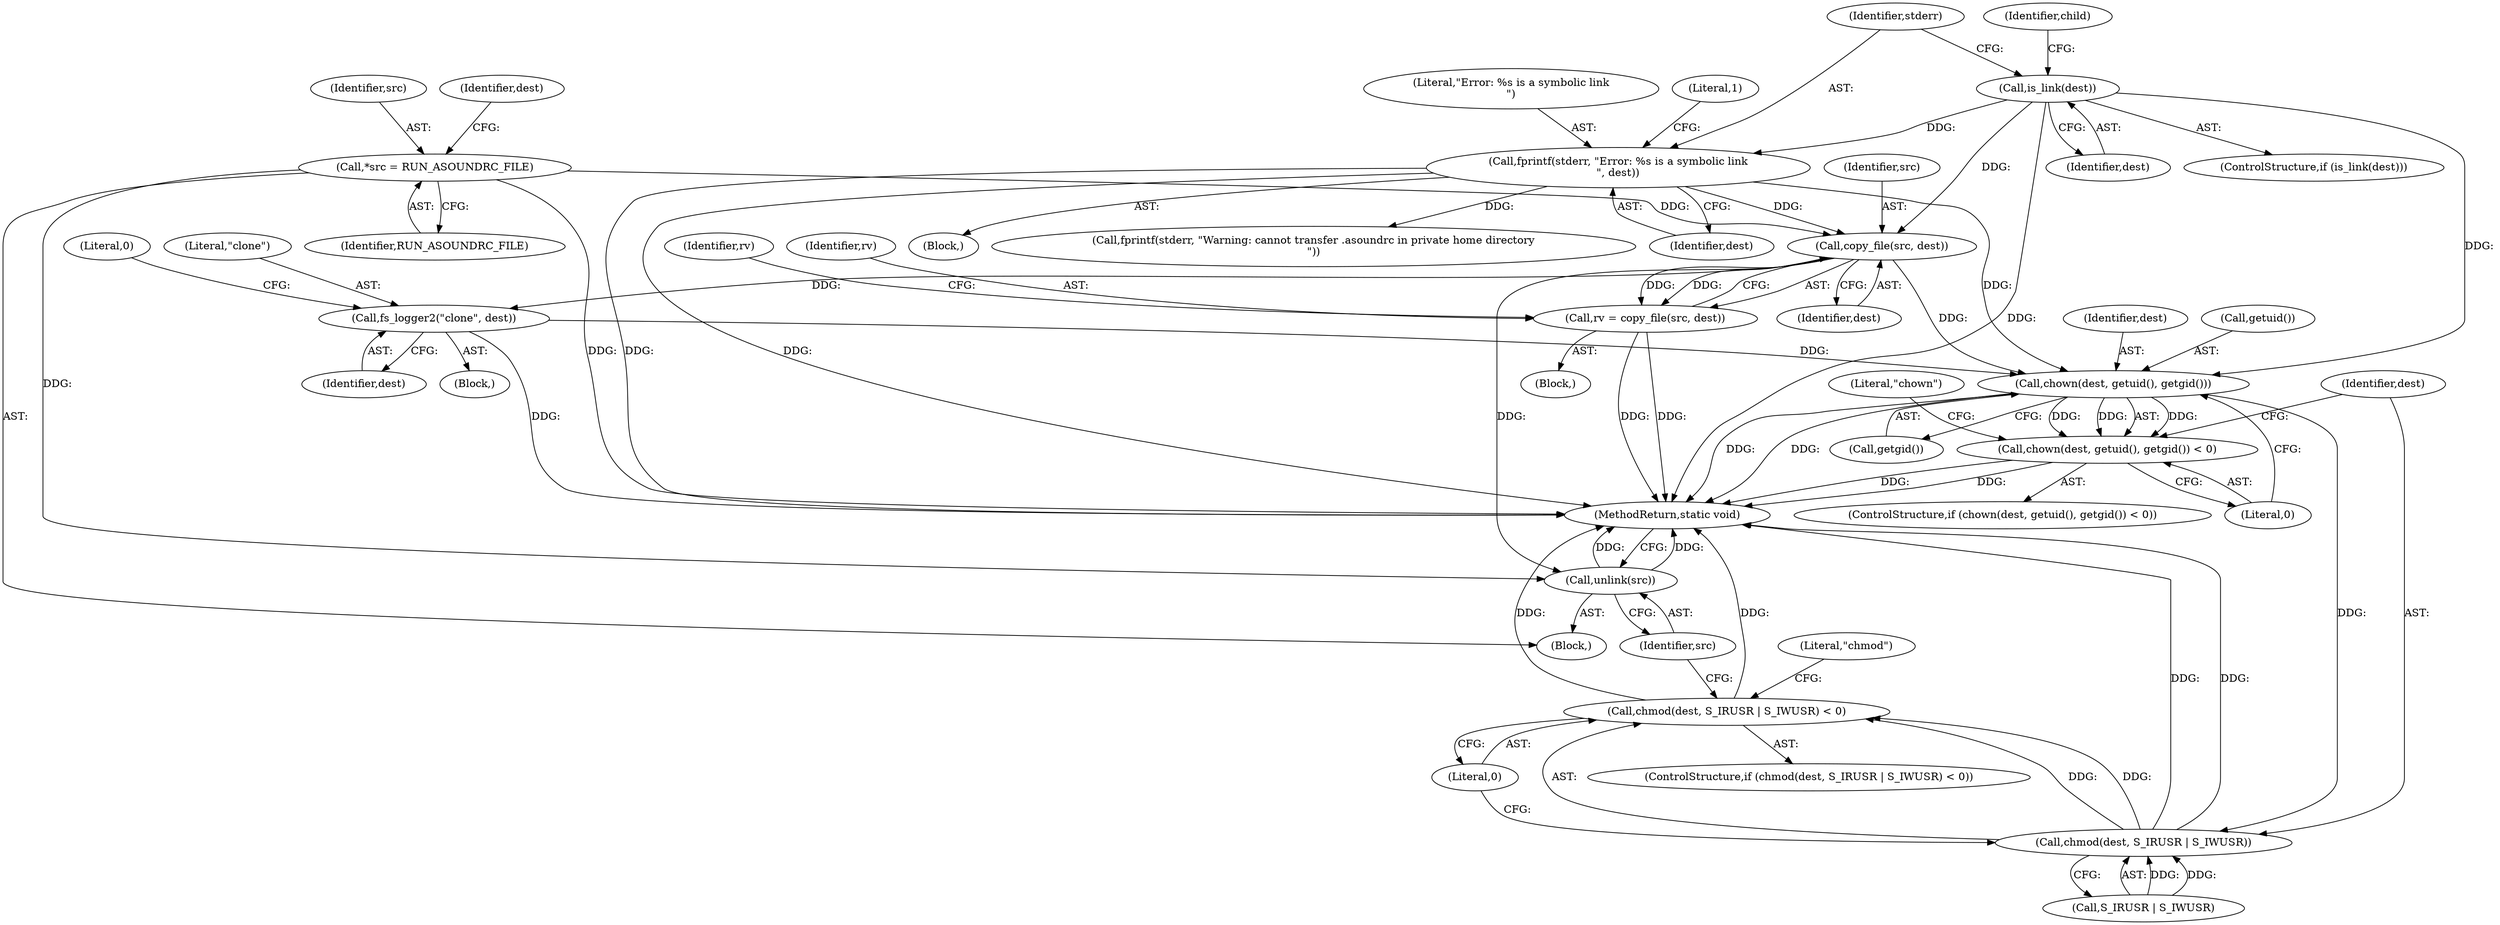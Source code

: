 digraph "0_firejail_903fd8a0789ca3cc3c21d84cd0282481515592ef@API" {
"1000151" [label="(Call,copy_file(src, dest))"];
"1000104" [label="(Call,*src = RUN_ASOUNDRC_FILE)"];
"1000122" [label="(Call,is_link(dest))"];
"1000125" [label="(Call,fprintf(stderr, \"Error: %s is a symbolic link\n\", dest))"];
"1000149" [label="(Call,rv = copy_file(src, dest))"];
"1000161" [label="(Call,fs_logger2(\"clone\", dest))"];
"1000172" [label="(Call,chown(dest, getuid(), getgid()))"];
"1000171" [label="(Call,chown(dest, getuid(), getgid()) < 0)"];
"1000181" [label="(Call,chmod(dest, S_IRUSR | S_IWUSR))"];
"1000180" [label="(Call,chmod(dest, S_IRUSR | S_IWUSR) < 0)"];
"1000189" [label="(Call,unlink(src))"];
"1000133" [label="(Identifier,child)"];
"1000173" [label="(Identifier,dest)"];
"1000190" [label="(Identifier,src)"];
"1000161" [label="(Call,fs_logger2(\"clone\", dest))"];
"1000124" [label="(Block,)"];
"1000156" [label="(Call,fprintf(stderr, \"Warning: cannot transfer .asoundrc in private home directory\n\"))"];
"1000128" [label="(Identifier,dest)"];
"1000150" [label="(Identifier,rv)"];
"1000186" [label="(Literal,0)"];
"1000123" [label="(Identifier,dest)"];
"1000152" [label="(Identifier,src)"];
"1000125" [label="(Call,fprintf(stderr, \"Error: %s is a symbolic link\n\", dest))"];
"1000155" [label="(Identifier,rv)"];
"1000182" [label="(Identifier,dest)"];
"1000174" [label="(Call,getuid())"];
"1000191" [label="(MethodReturn,static void)"];
"1000105" [label="(Identifier,src)"];
"1000162" [label="(Literal,\"clone\")"];
"1000145" [label="(Block,)"];
"1000171" [label="(Call,chown(dest, getuid(), getgid()) < 0)"];
"1000127" [label="(Literal,\"Error: %s is a symbolic link\n\")"];
"1000183" [label="(Call,S_IRUSR | S_IWUSR)"];
"1000126" [label="(Identifier,stderr)"];
"1000130" [label="(Literal,1)"];
"1000178" [label="(Literal,\"chown\")"];
"1000189" [label="(Call,unlink(src))"];
"1000176" [label="(Literal,0)"];
"1000170" [label="(ControlStructure,if (chown(dest, getuid(), getgid()) < 0))"];
"1000106" [label="(Identifier,RUN_ASOUNDRC_FILE)"];
"1000112" [label="(Identifier,dest)"];
"1000121" [label="(ControlStructure,if (is_link(dest)))"];
"1000175" [label="(Call,getgid())"];
"1000180" [label="(Call,chmod(dest, S_IRUSR | S_IWUSR) < 0)"];
"1000149" [label="(Call,rv = copy_file(src, dest))"];
"1000153" [label="(Identifier,dest)"];
"1000102" [label="(Block,)"];
"1000163" [label="(Identifier,dest)"];
"1000122" [label="(Call,is_link(dest))"];
"1000188" [label="(Literal,\"chmod\")"];
"1000172" [label="(Call,chown(dest, getuid(), getgid()))"];
"1000160" [label="(Block,)"];
"1000179" [label="(ControlStructure,if (chmod(dest, S_IRUSR | S_IWUSR) < 0))"];
"1000181" [label="(Call,chmod(dest, S_IRUSR | S_IWUSR))"];
"1000104" [label="(Call,*src = RUN_ASOUNDRC_FILE)"];
"1000151" [label="(Call,copy_file(src, dest))"];
"1000165" [label="(Literal,0)"];
"1000151" -> "1000149"  [label="AST: "];
"1000151" -> "1000153"  [label="CFG: "];
"1000152" -> "1000151"  [label="AST: "];
"1000153" -> "1000151"  [label="AST: "];
"1000149" -> "1000151"  [label="CFG: "];
"1000151" -> "1000149"  [label="DDG: "];
"1000151" -> "1000149"  [label="DDG: "];
"1000104" -> "1000151"  [label="DDG: "];
"1000122" -> "1000151"  [label="DDG: "];
"1000125" -> "1000151"  [label="DDG: "];
"1000151" -> "1000161"  [label="DDG: "];
"1000151" -> "1000172"  [label="DDG: "];
"1000151" -> "1000189"  [label="DDG: "];
"1000104" -> "1000102"  [label="AST: "];
"1000104" -> "1000106"  [label="CFG: "];
"1000105" -> "1000104"  [label="AST: "];
"1000106" -> "1000104"  [label="AST: "];
"1000112" -> "1000104"  [label="CFG: "];
"1000104" -> "1000191"  [label="DDG: "];
"1000104" -> "1000189"  [label="DDG: "];
"1000122" -> "1000121"  [label="AST: "];
"1000122" -> "1000123"  [label="CFG: "];
"1000123" -> "1000122"  [label="AST: "];
"1000126" -> "1000122"  [label="CFG: "];
"1000133" -> "1000122"  [label="CFG: "];
"1000122" -> "1000191"  [label="DDG: "];
"1000122" -> "1000125"  [label="DDG: "];
"1000122" -> "1000172"  [label="DDG: "];
"1000125" -> "1000124"  [label="AST: "];
"1000125" -> "1000128"  [label="CFG: "];
"1000126" -> "1000125"  [label="AST: "];
"1000127" -> "1000125"  [label="AST: "];
"1000128" -> "1000125"  [label="AST: "];
"1000130" -> "1000125"  [label="CFG: "];
"1000125" -> "1000191"  [label="DDG: "];
"1000125" -> "1000191"  [label="DDG: "];
"1000125" -> "1000156"  [label="DDG: "];
"1000125" -> "1000172"  [label="DDG: "];
"1000149" -> "1000145"  [label="AST: "];
"1000150" -> "1000149"  [label="AST: "];
"1000155" -> "1000149"  [label="CFG: "];
"1000149" -> "1000191"  [label="DDG: "];
"1000149" -> "1000191"  [label="DDG: "];
"1000161" -> "1000160"  [label="AST: "];
"1000161" -> "1000163"  [label="CFG: "];
"1000162" -> "1000161"  [label="AST: "];
"1000163" -> "1000161"  [label="AST: "];
"1000165" -> "1000161"  [label="CFG: "];
"1000161" -> "1000191"  [label="DDG: "];
"1000161" -> "1000172"  [label="DDG: "];
"1000172" -> "1000171"  [label="AST: "];
"1000172" -> "1000175"  [label="CFG: "];
"1000173" -> "1000172"  [label="AST: "];
"1000174" -> "1000172"  [label="AST: "];
"1000175" -> "1000172"  [label="AST: "];
"1000176" -> "1000172"  [label="CFG: "];
"1000172" -> "1000191"  [label="DDG: "];
"1000172" -> "1000191"  [label="DDG: "];
"1000172" -> "1000171"  [label="DDG: "];
"1000172" -> "1000171"  [label="DDG: "];
"1000172" -> "1000171"  [label="DDG: "];
"1000172" -> "1000181"  [label="DDG: "];
"1000171" -> "1000170"  [label="AST: "];
"1000171" -> "1000176"  [label="CFG: "];
"1000176" -> "1000171"  [label="AST: "];
"1000178" -> "1000171"  [label="CFG: "];
"1000182" -> "1000171"  [label="CFG: "];
"1000171" -> "1000191"  [label="DDG: "];
"1000171" -> "1000191"  [label="DDG: "];
"1000181" -> "1000180"  [label="AST: "];
"1000181" -> "1000183"  [label="CFG: "];
"1000182" -> "1000181"  [label="AST: "];
"1000183" -> "1000181"  [label="AST: "];
"1000186" -> "1000181"  [label="CFG: "];
"1000181" -> "1000191"  [label="DDG: "];
"1000181" -> "1000191"  [label="DDG: "];
"1000181" -> "1000180"  [label="DDG: "];
"1000181" -> "1000180"  [label="DDG: "];
"1000183" -> "1000181"  [label="DDG: "];
"1000183" -> "1000181"  [label="DDG: "];
"1000180" -> "1000179"  [label="AST: "];
"1000180" -> "1000186"  [label="CFG: "];
"1000186" -> "1000180"  [label="AST: "];
"1000188" -> "1000180"  [label="CFG: "];
"1000190" -> "1000180"  [label="CFG: "];
"1000180" -> "1000191"  [label="DDG: "];
"1000180" -> "1000191"  [label="DDG: "];
"1000189" -> "1000102"  [label="AST: "];
"1000189" -> "1000190"  [label="CFG: "];
"1000190" -> "1000189"  [label="AST: "];
"1000191" -> "1000189"  [label="CFG: "];
"1000189" -> "1000191"  [label="DDG: "];
"1000189" -> "1000191"  [label="DDG: "];
}
